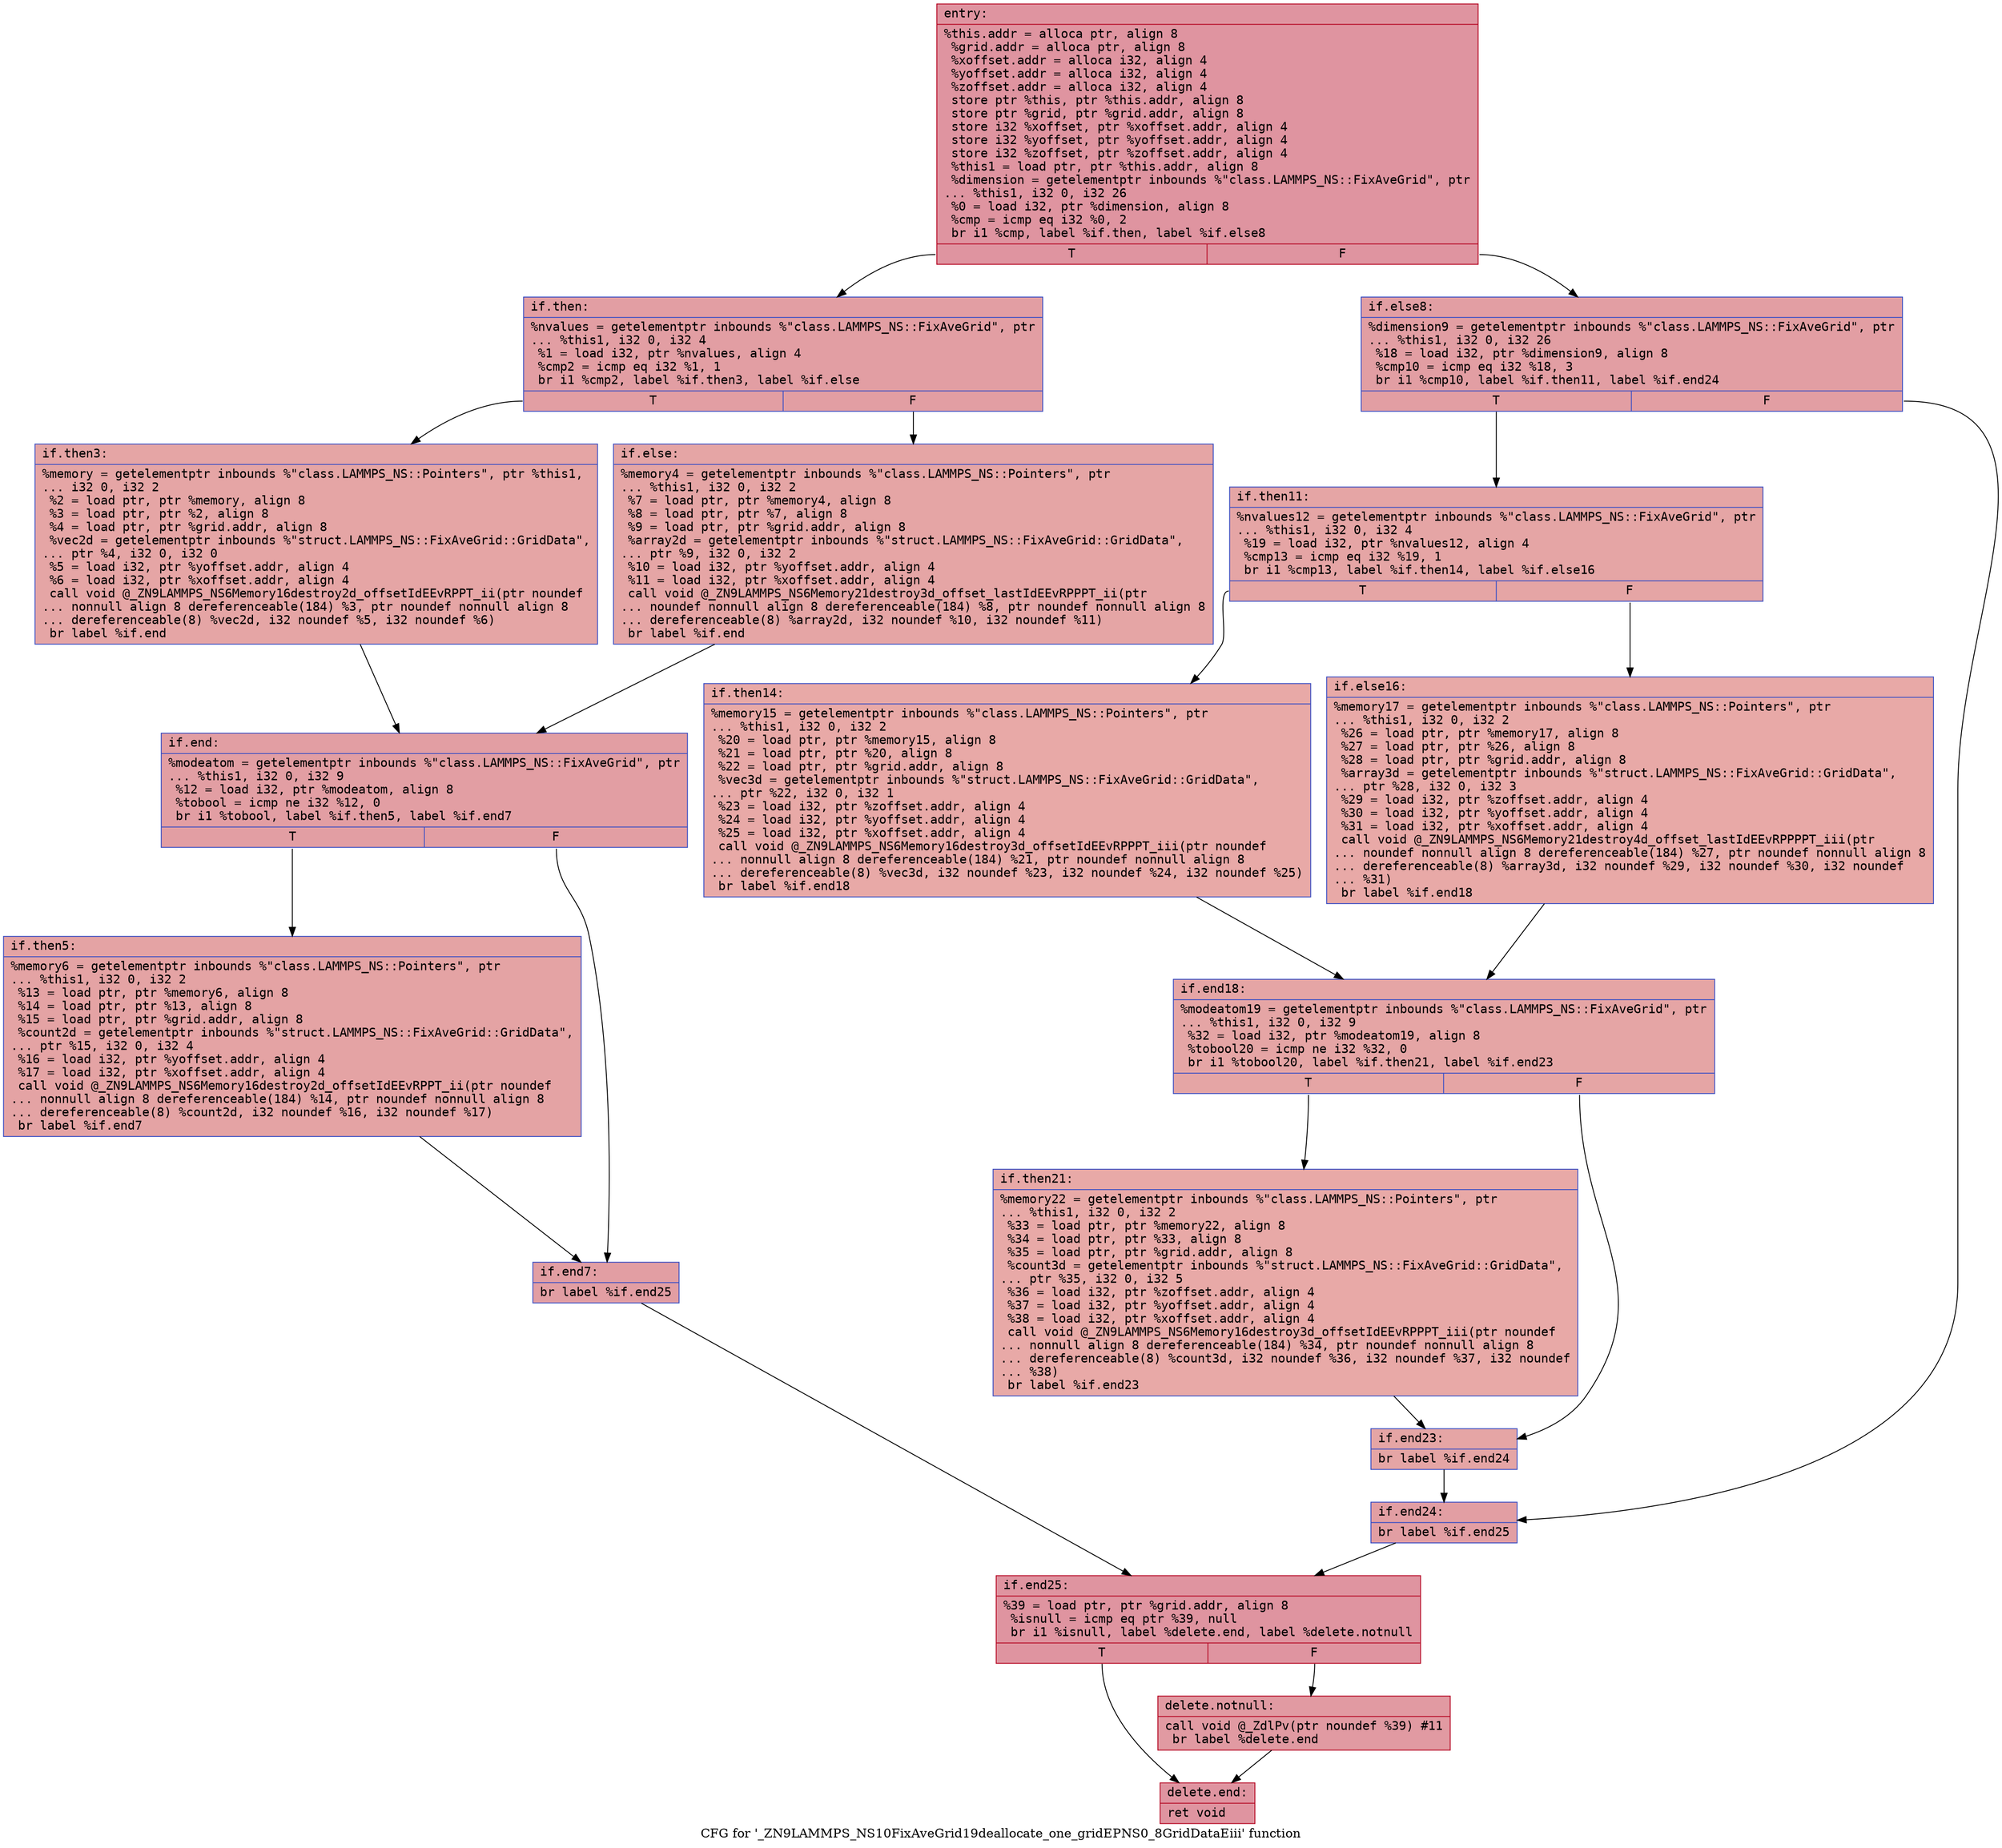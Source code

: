 digraph "CFG for '_ZN9LAMMPS_NS10FixAveGrid19deallocate_one_gridEPNS0_8GridDataEiii' function" {
	label="CFG for '_ZN9LAMMPS_NS10FixAveGrid19deallocate_one_gridEPNS0_8GridDataEiii' function";

	Node0x560b51314ce0 [shape=record,color="#b70d28ff", style=filled, fillcolor="#b70d2870" fontname="Courier",label="{entry:\l|  %this.addr = alloca ptr, align 8\l  %grid.addr = alloca ptr, align 8\l  %xoffset.addr = alloca i32, align 4\l  %yoffset.addr = alloca i32, align 4\l  %zoffset.addr = alloca i32, align 4\l  store ptr %this, ptr %this.addr, align 8\l  store ptr %grid, ptr %grid.addr, align 8\l  store i32 %xoffset, ptr %xoffset.addr, align 4\l  store i32 %yoffset, ptr %yoffset.addr, align 4\l  store i32 %zoffset, ptr %zoffset.addr, align 4\l  %this1 = load ptr, ptr %this.addr, align 8\l  %dimension = getelementptr inbounds %\"class.LAMMPS_NS::FixAveGrid\", ptr\l... %this1, i32 0, i32 26\l  %0 = load i32, ptr %dimension, align 8\l  %cmp = icmp eq i32 %0, 2\l  br i1 %cmp, label %if.then, label %if.else8\l|{<s0>T|<s1>F}}"];
	Node0x560b51314ce0:s0 -> Node0x560b51314d80[tooltip="entry -> if.then\nProbability 50.00%" ];
	Node0x560b51314ce0:s1 -> Node0x560b51315a20[tooltip="entry -> if.else8\nProbability 50.00%" ];
	Node0x560b51314d80 [shape=record,color="#3d50c3ff", style=filled, fillcolor="#be242e70" fontname="Courier",label="{if.then:\l|  %nvalues = getelementptr inbounds %\"class.LAMMPS_NS::FixAveGrid\", ptr\l... %this1, i32 0, i32 4\l  %1 = load i32, ptr %nvalues, align 4\l  %cmp2 = icmp eq i32 %1, 1\l  br i1 %cmp2, label %if.then3, label %if.else\l|{<s0>T|<s1>F}}"];
	Node0x560b51314d80:s0 -> Node0x560b51315d60[tooltip="if.then -> if.then3\nProbability 50.00%" ];
	Node0x560b51314d80:s1 -> Node0x560b51315de0[tooltip="if.then -> if.else\nProbability 50.00%" ];
	Node0x560b51315d60 [shape=record,color="#3d50c3ff", style=filled, fillcolor="#c5333470" fontname="Courier",label="{if.then3:\l|  %memory = getelementptr inbounds %\"class.LAMMPS_NS::Pointers\", ptr %this1,\l... i32 0, i32 2\l  %2 = load ptr, ptr %memory, align 8\l  %3 = load ptr, ptr %2, align 8\l  %4 = load ptr, ptr %grid.addr, align 8\l  %vec2d = getelementptr inbounds %\"struct.LAMMPS_NS::FixAveGrid::GridData\",\l... ptr %4, i32 0, i32 0\l  %5 = load i32, ptr %yoffset.addr, align 4\l  %6 = load i32, ptr %xoffset.addr, align 4\l  call void @_ZN9LAMMPS_NS6Memory16destroy2d_offsetIdEEvRPPT_ii(ptr noundef\l... nonnull align 8 dereferenceable(184) %3, ptr noundef nonnull align 8\l... dereferenceable(8) %vec2d, i32 noundef %5, i32 noundef %6)\l  br label %if.end\l}"];
	Node0x560b51315d60 -> Node0x560b51316620[tooltip="if.then3 -> if.end\nProbability 100.00%" ];
	Node0x560b51315de0 [shape=record,color="#3d50c3ff", style=filled, fillcolor="#c5333470" fontname="Courier",label="{if.else:\l|  %memory4 = getelementptr inbounds %\"class.LAMMPS_NS::Pointers\", ptr\l... %this1, i32 0, i32 2\l  %7 = load ptr, ptr %memory4, align 8\l  %8 = load ptr, ptr %7, align 8\l  %9 = load ptr, ptr %grid.addr, align 8\l  %array2d = getelementptr inbounds %\"struct.LAMMPS_NS::FixAveGrid::GridData\",\l... ptr %9, i32 0, i32 2\l  %10 = load i32, ptr %yoffset.addr, align 4\l  %11 = load i32, ptr %xoffset.addr, align 4\l  call void @_ZN9LAMMPS_NS6Memory21destroy3d_offset_lastIdEEvRPPPT_ii(ptr\l... noundef nonnull align 8 dereferenceable(184) %8, ptr noundef nonnull align 8\l... dereferenceable(8) %array2d, i32 noundef %10, i32 noundef %11)\l  br label %if.end\l}"];
	Node0x560b51315de0 -> Node0x560b51316620[tooltip="if.else -> if.end\nProbability 100.00%" ];
	Node0x560b51316620 [shape=record,color="#3d50c3ff", style=filled, fillcolor="#be242e70" fontname="Courier",label="{if.end:\l|  %modeatom = getelementptr inbounds %\"class.LAMMPS_NS::FixAveGrid\", ptr\l... %this1, i32 0, i32 9\l  %12 = load i32, ptr %modeatom, align 8\l  %tobool = icmp ne i32 %12, 0\l  br i1 %tobool, label %if.then5, label %if.end7\l|{<s0>T|<s1>F}}"];
	Node0x560b51316620:s0 -> Node0x560b51315830[tooltip="if.end -> if.then5\nProbability 62.50%" ];
	Node0x560b51316620:s1 -> Node0x560b513171e0[tooltip="if.end -> if.end7\nProbability 37.50%" ];
	Node0x560b51315830 [shape=record,color="#3d50c3ff", style=filled, fillcolor="#c32e3170" fontname="Courier",label="{if.then5:\l|  %memory6 = getelementptr inbounds %\"class.LAMMPS_NS::Pointers\", ptr\l... %this1, i32 0, i32 2\l  %13 = load ptr, ptr %memory6, align 8\l  %14 = load ptr, ptr %13, align 8\l  %15 = load ptr, ptr %grid.addr, align 8\l  %count2d = getelementptr inbounds %\"struct.LAMMPS_NS::FixAveGrid::GridData\",\l... ptr %15, i32 0, i32 4\l  %16 = load i32, ptr %yoffset.addr, align 4\l  %17 = load i32, ptr %xoffset.addr, align 4\l  call void @_ZN9LAMMPS_NS6Memory16destroy2d_offsetIdEEvRPPT_ii(ptr noundef\l... nonnull align 8 dereferenceable(184) %14, ptr noundef nonnull align 8\l... dereferenceable(8) %count2d, i32 noundef %16, i32 noundef %17)\l  br label %if.end7\l}"];
	Node0x560b51315830 -> Node0x560b513171e0[tooltip="if.then5 -> if.end7\nProbability 100.00%" ];
	Node0x560b513171e0 [shape=record,color="#3d50c3ff", style=filled, fillcolor="#be242e70" fontname="Courier",label="{if.end7:\l|  br label %if.end25\l}"];
	Node0x560b513171e0 -> Node0x560b51317a10[tooltip="if.end7 -> if.end25\nProbability 100.00%" ];
	Node0x560b51315a20 [shape=record,color="#3d50c3ff", style=filled, fillcolor="#be242e70" fontname="Courier",label="{if.else8:\l|  %dimension9 = getelementptr inbounds %\"class.LAMMPS_NS::FixAveGrid\", ptr\l... %this1, i32 0, i32 26\l  %18 = load i32, ptr %dimension9, align 8\l  %cmp10 = icmp eq i32 %18, 3\l  br i1 %cmp10, label %if.then11, label %if.end24\l|{<s0>T|<s1>F}}"];
	Node0x560b51315a20:s0 -> Node0x560b51317cd0[tooltip="if.else8 -> if.then11\nProbability 50.00%" ];
	Node0x560b51315a20:s1 -> Node0x560b51317d50[tooltip="if.else8 -> if.end24\nProbability 50.00%" ];
	Node0x560b51317cd0 [shape=record,color="#3d50c3ff", style=filled, fillcolor="#c5333470" fontname="Courier",label="{if.then11:\l|  %nvalues12 = getelementptr inbounds %\"class.LAMMPS_NS::FixAveGrid\", ptr\l... %this1, i32 0, i32 4\l  %19 = load i32, ptr %nvalues12, align 4\l  %cmp13 = icmp eq i32 %19, 1\l  br i1 %cmp13, label %if.then14, label %if.else16\l|{<s0>T|<s1>F}}"];
	Node0x560b51317cd0:s0 -> Node0x560b51318080[tooltip="if.then11 -> if.then14\nProbability 50.00%" ];
	Node0x560b51317cd0:s1 -> Node0x560b51318100[tooltip="if.then11 -> if.else16\nProbability 50.00%" ];
	Node0x560b51318080 [shape=record,color="#3d50c3ff", style=filled, fillcolor="#ca3b3770" fontname="Courier",label="{if.then14:\l|  %memory15 = getelementptr inbounds %\"class.LAMMPS_NS::Pointers\", ptr\l... %this1, i32 0, i32 2\l  %20 = load ptr, ptr %memory15, align 8\l  %21 = load ptr, ptr %20, align 8\l  %22 = load ptr, ptr %grid.addr, align 8\l  %vec3d = getelementptr inbounds %\"struct.LAMMPS_NS::FixAveGrid::GridData\",\l... ptr %22, i32 0, i32 1\l  %23 = load i32, ptr %zoffset.addr, align 4\l  %24 = load i32, ptr %yoffset.addr, align 4\l  %25 = load i32, ptr %xoffset.addr, align 4\l  call void @_ZN9LAMMPS_NS6Memory16destroy3d_offsetIdEEvRPPPT_iii(ptr noundef\l... nonnull align 8 dereferenceable(184) %21, ptr noundef nonnull align 8\l... dereferenceable(8) %vec3d, i32 noundef %23, i32 noundef %24, i32 noundef %25)\l  br label %if.end18\l}"];
	Node0x560b51318080 -> Node0x560b513189c0[tooltip="if.then14 -> if.end18\nProbability 100.00%" ];
	Node0x560b51318100 [shape=record,color="#3d50c3ff", style=filled, fillcolor="#ca3b3770" fontname="Courier",label="{if.else16:\l|  %memory17 = getelementptr inbounds %\"class.LAMMPS_NS::Pointers\", ptr\l... %this1, i32 0, i32 2\l  %26 = load ptr, ptr %memory17, align 8\l  %27 = load ptr, ptr %26, align 8\l  %28 = load ptr, ptr %grid.addr, align 8\l  %array3d = getelementptr inbounds %\"struct.LAMMPS_NS::FixAveGrid::GridData\",\l... ptr %28, i32 0, i32 3\l  %29 = load i32, ptr %zoffset.addr, align 4\l  %30 = load i32, ptr %yoffset.addr, align 4\l  %31 = load i32, ptr %xoffset.addr, align 4\l  call void @_ZN9LAMMPS_NS6Memory21destroy4d_offset_lastIdEEvRPPPPT_iii(ptr\l... noundef nonnull align 8 dereferenceable(184) %27, ptr noundef nonnull align 8\l... dereferenceable(8) %array3d, i32 noundef %29, i32 noundef %30, i32 noundef\l... %31)\l  br label %if.end18\l}"];
	Node0x560b51318100 -> Node0x560b513189c0[tooltip="if.else16 -> if.end18\nProbability 100.00%" ];
	Node0x560b513189c0 [shape=record,color="#3d50c3ff", style=filled, fillcolor="#c5333470" fontname="Courier",label="{if.end18:\l|  %modeatom19 = getelementptr inbounds %\"class.LAMMPS_NS::FixAveGrid\", ptr\l... %this1, i32 0, i32 9\l  %32 = load i32, ptr %modeatom19, align 8\l  %tobool20 = icmp ne i32 %32, 0\l  br i1 %tobool20, label %if.then21, label %if.end23\l|{<s0>T|<s1>F}}"];
	Node0x560b513189c0:s0 -> Node0x560b51318f90[tooltip="if.end18 -> if.then21\nProbability 62.50%" ];
	Node0x560b513189c0:s1 -> Node0x560b51319510[tooltip="if.end18 -> if.end23\nProbability 37.50%" ];
	Node0x560b51318f90 [shape=record,color="#3d50c3ff", style=filled, fillcolor="#ca3b3770" fontname="Courier",label="{if.then21:\l|  %memory22 = getelementptr inbounds %\"class.LAMMPS_NS::Pointers\", ptr\l... %this1, i32 0, i32 2\l  %33 = load ptr, ptr %memory22, align 8\l  %34 = load ptr, ptr %33, align 8\l  %35 = load ptr, ptr %grid.addr, align 8\l  %count3d = getelementptr inbounds %\"struct.LAMMPS_NS::FixAveGrid::GridData\",\l... ptr %35, i32 0, i32 5\l  %36 = load i32, ptr %zoffset.addr, align 4\l  %37 = load i32, ptr %yoffset.addr, align 4\l  %38 = load i32, ptr %xoffset.addr, align 4\l  call void @_ZN9LAMMPS_NS6Memory16destroy3d_offsetIdEEvRPPPT_iii(ptr noundef\l... nonnull align 8 dereferenceable(184) %34, ptr noundef nonnull align 8\l... dereferenceable(8) %count3d, i32 noundef %36, i32 noundef %37, i32 noundef\l... %38)\l  br label %if.end23\l}"];
	Node0x560b51318f90 -> Node0x560b51319510[tooltip="if.then21 -> if.end23\nProbability 100.00%" ];
	Node0x560b51319510 [shape=record,color="#3d50c3ff", style=filled, fillcolor="#c5333470" fontname="Courier",label="{if.end23:\l|  br label %if.end24\l}"];
	Node0x560b51319510 -> Node0x560b51317d50[tooltip="if.end23 -> if.end24\nProbability 100.00%" ];
	Node0x560b51317d50 [shape=record,color="#3d50c3ff", style=filled, fillcolor="#be242e70" fontname="Courier",label="{if.end24:\l|  br label %if.end25\l}"];
	Node0x560b51317d50 -> Node0x560b51317a10[tooltip="if.end24 -> if.end25\nProbability 100.00%" ];
	Node0x560b51317a10 [shape=record,color="#b70d28ff", style=filled, fillcolor="#b70d2870" fontname="Courier",label="{if.end25:\l|  %39 = load ptr, ptr %grid.addr, align 8\l  %isnull = icmp eq ptr %39, null\l  br i1 %isnull, label %delete.end, label %delete.notnull\l|{<s0>T|<s1>F}}"];
	Node0x560b51317a10:s0 -> Node0x560b5131a2b0[tooltip="if.end25 -> delete.end\nProbability 37.50%" ];
	Node0x560b51317a10:s1 -> Node0x560b5131a300[tooltip="if.end25 -> delete.notnull\nProbability 62.50%" ];
	Node0x560b5131a300 [shape=record,color="#b70d28ff", style=filled, fillcolor="#bb1b2c70" fontname="Courier",label="{delete.notnull:\l|  call void @_ZdlPv(ptr noundef %39) #11\l  br label %delete.end\l}"];
	Node0x560b5131a300 -> Node0x560b5131a2b0[tooltip="delete.notnull -> delete.end\nProbability 100.00%" ];
	Node0x560b5131a2b0 [shape=record,color="#b70d28ff", style=filled, fillcolor="#b70d2870" fontname="Courier",label="{delete.end:\l|  ret void\l}"];
}
